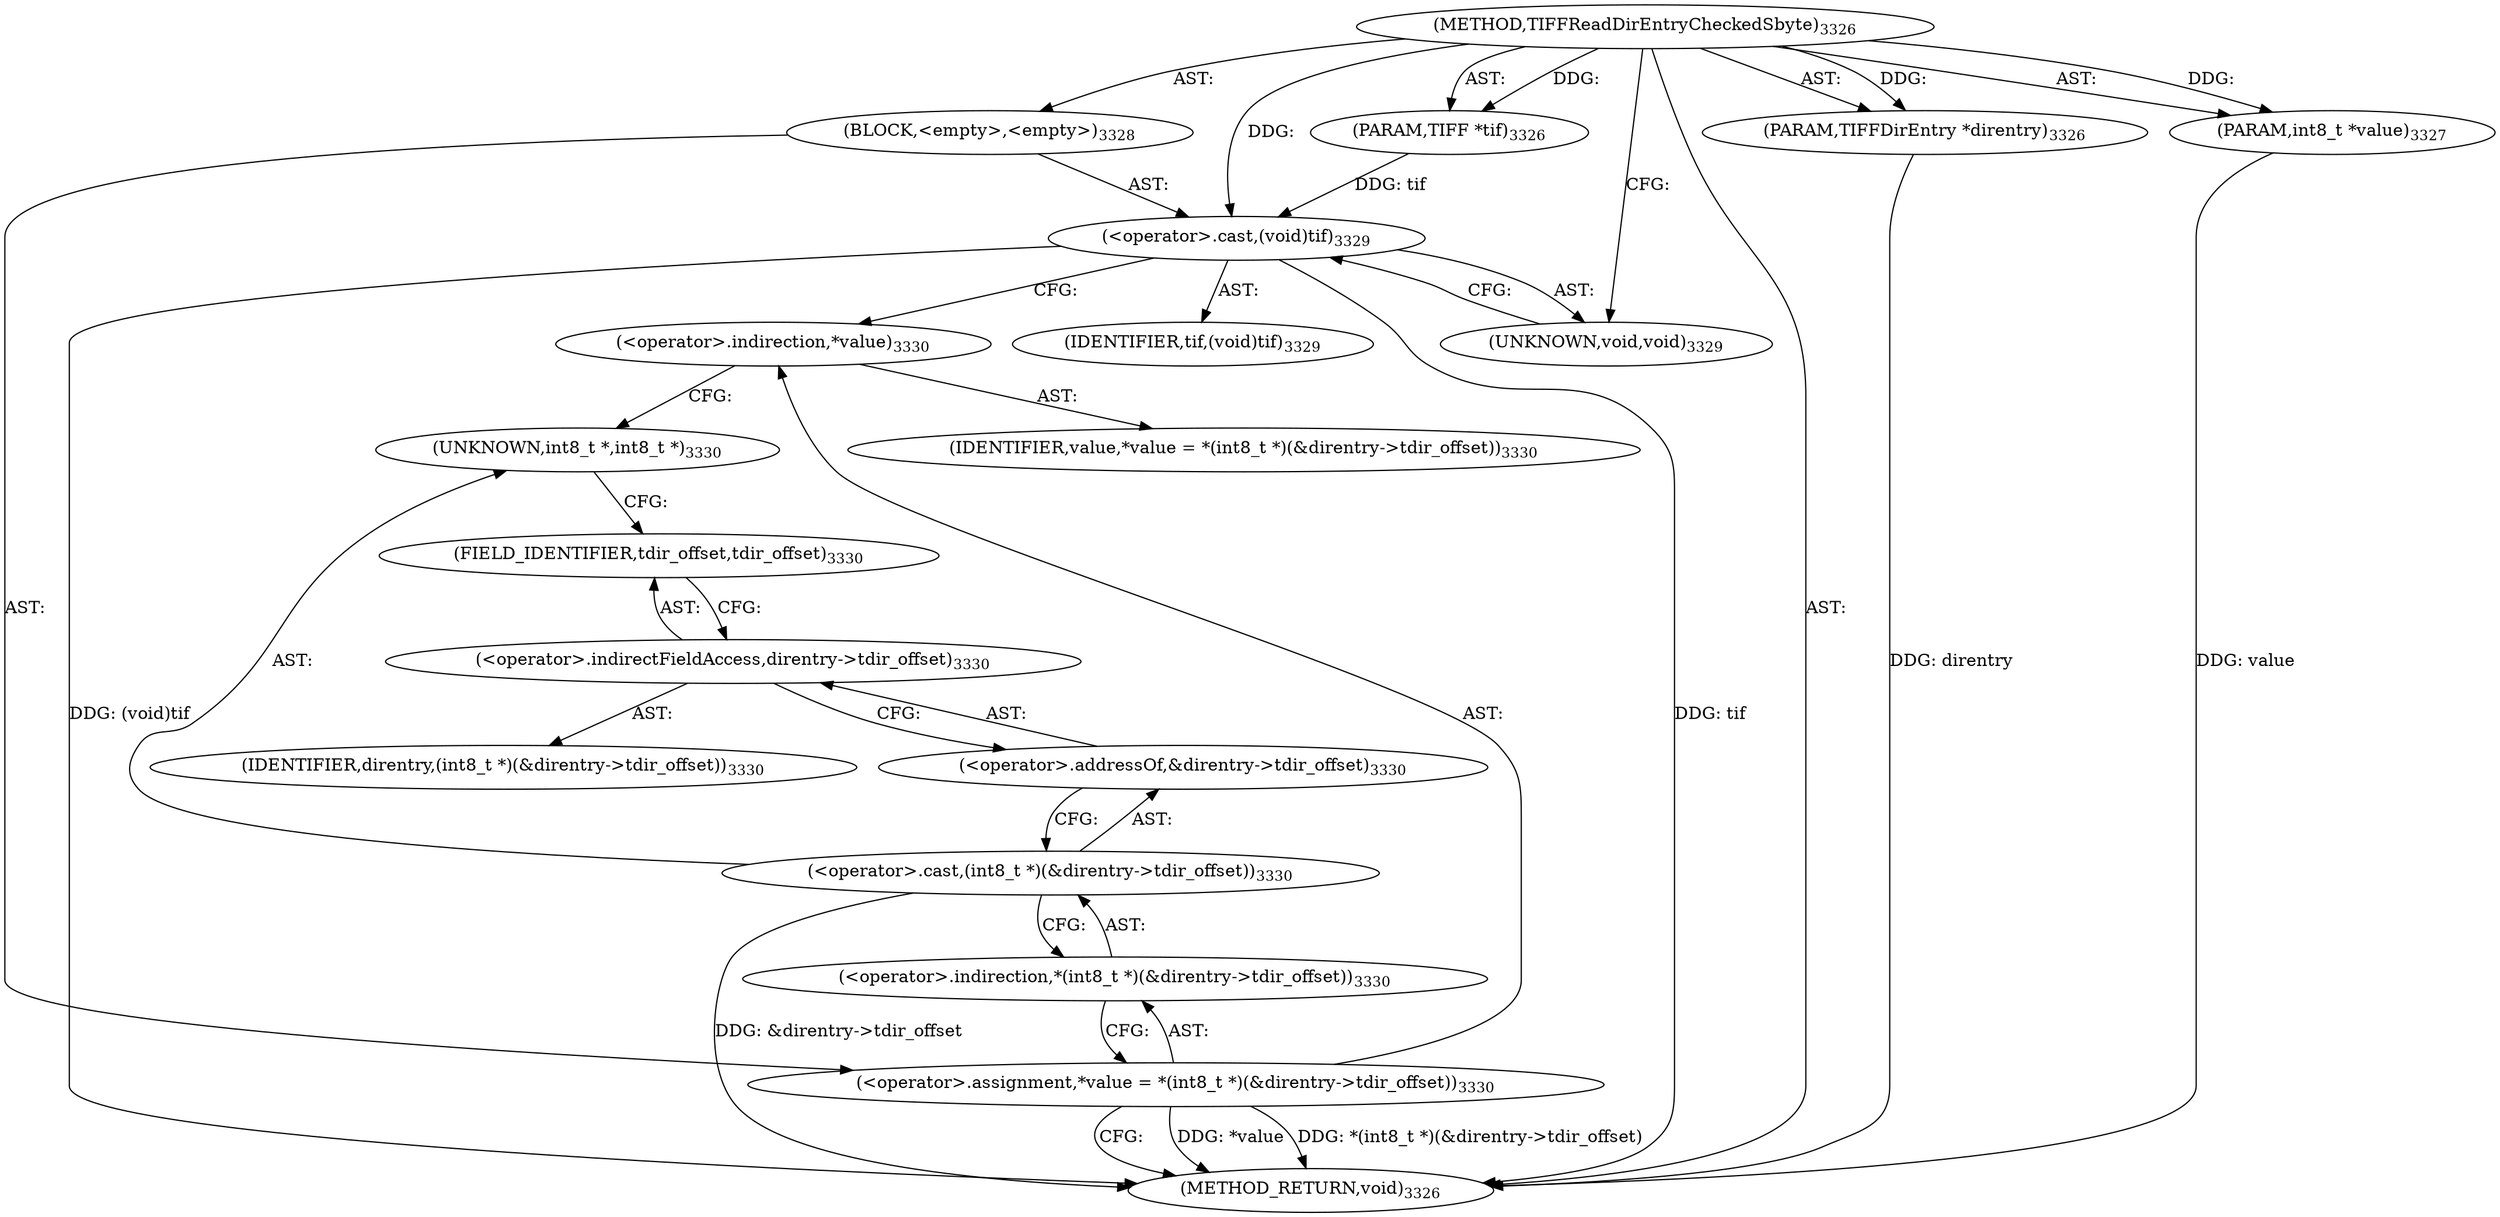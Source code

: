 digraph "TIFFReadDirEntryCheckedSbyte" {  
"86636" [label = <(METHOD,TIFFReadDirEntryCheckedSbyte)<SUB>3326</SUB>> ]
"86637" [label = <(PARAM,TIFF *tif)<SUB>3326</SUB>> ]
"86638" [label = <(PARAM,TIFFDirEntry *direntry)<SUB>3326</SUB>> ]
"86639" [label = <(PARAM,int8_t *value)<SUB>3327</SUB>> ]
"86640" [label = <(BLOCK,&lt;empty&gt;,&lt;empty&gt;)<SUB>3328</SUB>> ]
"86641" [label = <(&lt;operator&gt;.cast,(void)tif)<SUB>3329</SUB>> ]
"86642" [label = <(UNKNOWN,void,void)<SUB>3329</SUB>> ]
"86643" [label = <(IDENTIFIER,tif,(void)tif)<SUB>3329</SUB>> ]
"86644" [label = <(&lt;operator&gt;.assignment,*value = *(int8_t *)(&amp;direntry-&gt;tdir_offset))<SUB>3330</SUB>> ]
"86645" [label = <(&lt;operator&gt;.indirection,*value)<SUB>3330</SUB>> ]
"86646" [label = <(IDENTIFIER,value,*value = *(int8_t *)(&amp;direntry-&gt;tdir_offset))<SUB>3330</SUB>> ]
"86647" [label = <(&lt;operator&gt;.indirection,*(int8_t *)(&amp;direntry-&gt;tdir_offset))<SUB>3330</SUB>> ]
"86648" [label = <(&lt;operator&gt;.cast,(int8_t *)(&amp;direntry-&gt;tdir_offset))<SUB>3330</SUB>> ]
"86649" [label = <(UNKNOWN,int8_t *,int8_t *)<SUB>3330</SUB>> ]
"86650" [label = <(&lt;operator&gt;.addressOf,&amp;direntry-&gt;tdir_offset)<SUB>3330</SUB>> ]
"86651" [label = <(&lt;operator&gt;.indirectFieldAccess,direntry-&gt;tdir_offset)<SUB>3330</SUB>> ]
"86652" [label = <(IDENTIFIER,direntry,(int8_t *)(&amp;direntry-&gt;tdir_offset))<SUB>3330</SUB>> ]
"86653" [label = <(FIELD_IDENTIFIER,tdir_offset,tdir_offset)<SUB>3330</SUB>> ]
"86654" [label = <(METHOD_RETURN,void)<SUB>3326</SUB>> ]
  "86636" -> "86637"  [ label = "AST: "] 
  "86636" -> "86638"  [ label = "AST: "] 
  "86636" -> "86639"  [ label = "AST: "] 
  "86636" -> "86640"  [ label = "AST: "] 
  "86636" -> "86654"  [ label = "AST: "] 
  "86640" -> "86641"  [ label = "AST: "] 
  "86640" -> "86644"  [ label = "AST: "] 
  "86641" -> "86642"  [ label = "AST: "] 
  "86641" -> "86643"  [ label = "AST: "] 
  "86644" -> "86645"  [ label = "AST: "] 
  "86644" -> "86647"  [ label = "AST: "] 
  "86645" -> "86646"  [ label = "AST: "] 
  "86647" -> "86648"  [ label = "AST: "] 
  "86648" -> "86649"  [ label = "AST: "] 
  "86648" -> "86650"  [ label = "AST: "] 
  "86650" -> "86651"  [ label = "AST: "] 
  "86651" -> "86652"  [ label = "AST: "] 
  "86651" -> "86653"  [ label = "AST: "] 
  "86641" -> "86645"  [ label = "CFG: "] 
  "86644" -> "86654"  [ label = "CFG: "] 
  "86642" -> "86641"  [ label = "CFG: "] 
  "86645" -> "86649"  [ label = "CFG: "] 
  "86647" -> "86644"  [ label = "CFG: "] 
  "86648" -> "86647"  [ label = "CFG: "] 
  "86649" -> "86653"  [ label = "CFG: "] 
  "86650" -> "86648"  [ label = "CFG: "] 
  "86651" -> "86650"  [ label = "CFG: "] 
  "86653" -> "86651"  [ label = "CFG: "] 
  "86636" -> "86642"  [ label = "CFG: "] 
  "86638" -> "86654"  [ label = "DDG: direntry"] 
  "86639" -> "86654"  [ label = "DDG: value"] 
  "86641" -> "86654"  [ label = "DDG: tif"] 
  "86641" -> "86654"  [ label = "DDG: (void)tif"] 
  "86644" -> "86654"  [ label = "DDG: *value"] 
  "86648" -> "86654"  [ label = "DDG: &amp;direntry-&gt;tdir_offset"] 
  "86644" -> "86654"  [ label = "DDG: *(int8_t *)(&amp;direntry-&gt;tdir_offset)"] 
  "86636" -> "86637"  [ label = "DDG: "] 
  "86636" -> "86638"  [ label = "DDG: "] 
  "86636" -> "86639"  [ label = "DDG: "] 
  "86637" -> "86641"  [ label = "DDG: tif"] 
  "86636" -> "86641"  [ label = "DDG: "] 
}
